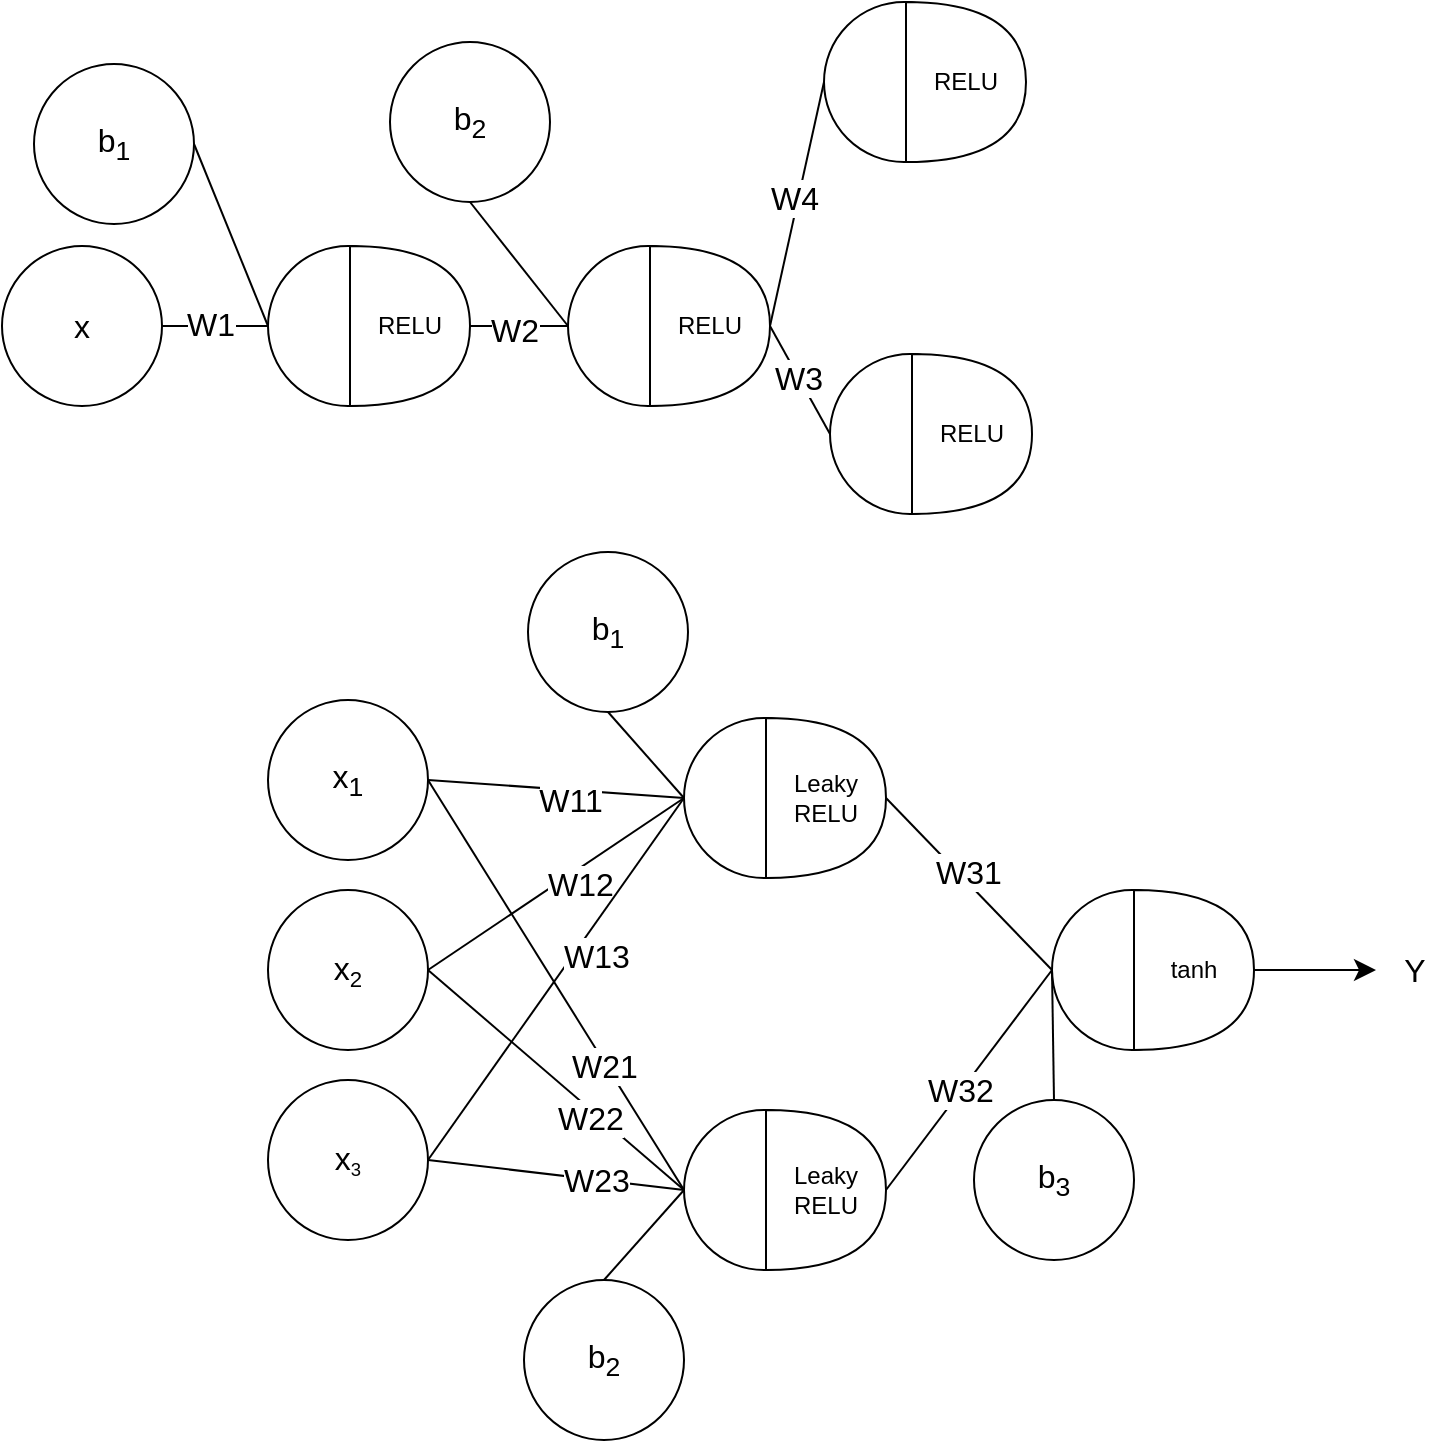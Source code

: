 <mxfile version="28.2.5">
  <diagram name="Page-1" id="1pAmYVb9hF-eDIAdQOnD">
    <mxGraphModel dx="1221" dy="2004" grid="0" gridSize="10" guides="1" tooltips="1" connect="1" arrows="1" fold="1" page="0" pageScale="1" pageWidth="850" pageHeight="1100" math="0" shadow="0">
      <root>
        <mxCell id="0" />
        <mxCell id="1" parent="0" />
        <mxCell id="8utM2XVJl7syz8fmWW9v-1" value="&lt;font style=&quot;font-size: 16px;&quot;&gt;x&lt;sub&gt;1&lt;/sub&gt;&lt;/font&gt;" style="ellipse;whiteSpace=wrap;html=1;aspect=fixed;" vertex="1" parent="1">
          <mxGeometry x="-524" y="-645" width="80" height="80" as="geometry" />
        </mxCell>
        <mxCell id="8utM2XVJl7syz8fmWW9v-2" value="&lt;font style=&quot;font-size: 16px;&quot;&gt;x&lt;/font&gt;&lt;font style=&quot;font-size: 13.333px;&quot;&gt;&lt;sub&gt;2&lt;/sub&gt;&lt;/font&gt;" style="ellipse;whiteSpace=wrap;html=1;aspect=fixed;" vertex="1" parent="1">
          <mxGeometry x="-524" y="-550" width="80" height="80" as="geometry" />
        </mxCell>
        <mxCell id="8utM2XVJl7syz8fmWW9v-3" value="&lt;font style=&quot;font-size: 16px;&quot;&gt;x&lt;/font&gt;&lt;font style=&quot;font-size: 11.111px;&quot;&gt;&lt;sub&gt;3&lt;/sub&gt;&lt;/font&gt;" style="ellipse;whiteSpace=wrap;html=1;aspect=fixed;" vertex="1" parent="1">
          <mxGeometry x="-524" y="-455" width="80" height="80" as="geometry" />
        </mxCell>
        <mxCell id="8utM2XVJl7syz8fmWW9v-4" value="" style="ellipse;whiteSpace=wrap;html=1;aspect=fixed;align=left;" vertex="1" parent="1">
          <mxGeometry x="-316" y="-636" width="80" height="80" as="geometry" />
        </mxCell>
        <mxCell id="8utM2XVJl7syz8fmWW9v-5" value="Leaky&lt;div&gt;RELU&lt;/div&gt;" style="shape=or;whiteSpace=wrap;html=1;" vertex="1" parent="1">
          <mxGeometry x="-275" y="-636" width="60" height="80" as="geometry" />
        </mxCell>
        <mxCell id="8utM2XVJl7syz8fmWW9v-6" value="" style="endArrow=none;html=1;rounded=0;fontSize=12;startSize=8;endSize=8;curved=1;exitX=1;exitY=0.5;exitDx=0;exitDy=0;entryX=0;entryY=0.5;entryDx=0;entryDy=0;" edge="1" parent="1" source="8utM2XVJl7syz8fmWW9v-1" target="8utM2XVJl7syz8fmWW9v-4">
          <mxGeometry width="50" height="50" relative="1" as="geometry">
            <mxPoint x="-365" y="-380" as="sourcePoint" />
            <mxPoint x="-315" y="-430" as="targetPoint" />
          </mxGeometry>
        </mxCell>
        <mxCell id="8utM2XVJl7syz8fmWW9v-9" value="&lt;font style=&quot;font-size: 16px;&quot;&gt;W11&lt;/font&gt;" style="edgeLabel;html=1;align=center;verticalAlign=middle;resizable=0;points=[];fontSize=12;" vertex="1" connectable="0" parent="8utM2XVJl7syz8fmWW9v-6">
          <mxGeometry x="-0.269" y="-2" relative="1" as="geometry">
            <mxPoint x="24" y="4" as="offset" />
          </mxGeometry>
        </mxCell>
        <mxCell id="8utM2XVJl7syz8fmWW9v-7" value="" style="endArrow=none;html=1;rounded=0;fontSize=12;startSize=8;endSize=8;curved=1;exitX=1;exitY=0.5;exitDx=0;exitDy=0;entryX=0;entryY=0.5;entryDx=0;entryDy=0;" edge="1" parent="1" source="8utM2XVJl7syz8fmWW9v-2" target="8utM2XVJl7syz8fmWW9v-4">
          <mxGeometry width="50" height="50" relative="1" as="geometry">
            <mxPoint x="-365" y="-380" as="sourcePoint" />
            <mxPoint x="-315" y="-430" as="targetPoint" />
          </mxGeometry>
        </mxCell>
        <mxCell id="8utM2XVJl7syz8fmWW9v-10" value="&lt;font style=&quot;font-size: 16px;&quot;&gt;W12&lt;/font&gt;" style="edgeLabel;html=1;align=center;verticalAlign=middle;resizable=0;points=[];fontSize=12;" vertex="1" connectable="0" parent="8utM2XVJl7syz8fmWW9v-7">
          <mxGeometry x="-0.302" y="-1" relative="1" as="geometry">
            <mxPoint x="30" y="-14" as="offset" />
          </mxGeometry>
        </mxCell>
        <mxCell id="8utM2XVJl7syz8fmWW9v-8" value="" style="endArrow=none;html=1;rounded=0;fontSize=12;startSize=8;endSize=8;curved=1;exitX=1;exitY=0.5;exitDx=0;exitDy=0;entryX=0;entryY=0.5;entryDx=0;entryDy=0;" edge="1" parent="1" source="8utM2XVJl7syz8fmWW9v-3" target="8utM2XVJl7syz8fmWW9v-4">
          <mxGeometry width="50" height="50" relative="1" as="geometry">
            <mxPoint x="-365" y="-380" as="sourcePoint" />
            <mxPoint x="-315" y="-430" as="targetPoint" />
          </mxGeometry>
        </mxCell>
        <mxCell id="8utM2XVJl7syz8fmWW9v-11" value="&lt;font style=&quot;font-size: 16px;&quot;&gt;W13&lt;/font&gt;" style="edgeLabel;html=1;align=center;verticalAlign=middle;resizable=0;points=[];fontSize=12;" vertex="1" connectable="0" parent="8utM2XVJl7syz8fmWW9v-8">
          <mxGeometry x="-0.233" relative="1" as="geometry">
            <mxPoint x="35" y="-33" as="offset" />
          </mxGeometry>
        </mxCell>
        <mxCell id="8utM2XVJl7syz8fmWW9v-12" value="" style="ellipse;whiteSpace=wrap;html=1;aspect=fixed;align=left;" vertex="1" parent="1">
          <mxGeometry x="-316" y="-440" width="80" height="80" as="geometry" />
        </mxCell>
        <mxCell id="8utM2XVJl7syz8fmWW9v-13" value="Leaky&lt;div&gt;RELU&lt;/div&gt;" style="shape=or;whiteSpace=wrap;html=1;" vertex="1" parent="1">
          <mxGeometry x="-275" y="-440" width="60" height="80" as="geometry" />
        </mxCell>
        <mxCell id="8utM2XVJl7syz8fmWW9v-14" value="" style="endArrow=none;html=1;rounded=0;fontSize=12;startSize=8;endSize=8;curved=1;exitX=1;exitY=0.5;exitDx=0;exitDy=0;entryX=0;entryY=0.5;entryDx=0;entryDy=0;" edge="1" parent="1" source="8utM2XVJl7syz8fmWW9v-1" target="8utM2XVJl7syz8fmWW9v-12">
          <mxGeometry width="50" height="50" relative="1" as="geometry">
            <mxPoint x="-343" y="-389" as="sourcePoint" />
            <mxPoint x="-293" y="-439" as="targetPoint" />
          </mxGeometry>
        </mxCell>
        <mxCell id="8utM2XVJl7syz8fmWW9v-15" value="&lt;font style=&quot;font-size: 16px;&quot;&gt;W21&lt;/font&gt;" style="edgeLabel;html=1;align=center;verticalAlign=middle;resizable=0;points=[];fontSize=12;" vertex="1" connectable="0" parent="8utM2XVJl7syz8fmWW9v-14">
          <mxGeometry x="0.39" y="-1" relative="1" as="geometry">
            <mxPoint as="offset" />
          </mxGeometry>
        </mxCell>
        <mxCell id="8utM2XVJl7syz8fmWW9v-16" value="" style="endArrow=none;html=1;rounded=0;fontSize=12;startSize=8;endSize=8;curved=1;exitX=1;exitY=0.5;exitDx=0;exitDy=0;entryX=0;entryY=0.5;entryDx=0;entryDy=0;" edge="1" parent="1" source="8utM2XVJl7syz8fmWW9v-2" target="8utM2XVJl7syz8fmWW9v-12">
          <mxGeometry width="50" height="50" relative="1" as="geometry">
            <mxPoint x="-343" y="-392" as="sourcePoint" />
            <mxPoint x="-293" y="-442" as="targetPoint" />
          </mxGeometry>
        </mxCell>
        <mxCell id="8utM2XVJl7syz8fmWW9v-17" value="&lt;font style=&quot;font-size: 16px;&quot;&gt;W22&lt;/font&gt;" style="edgeLabel;html=1;align=center;verticalAlign=middle;resizable=0;points=[];fontSize=12;" vertex="1" connectable="0" parent="8utM2XVJl7syz8fmWW9v-16">
          <mxGeometry x="0.299" y="-3" relative="1" as="geometry">
            <mxPoint as="offset" />
          </mxGeometry>
        </mxCell>
        <mxCell id="8utM2XVJl7syz8fmWW9v-18" value="" style="endArrow=none;html=1;rounded=0;fontSize=12;startSize=8;endSize=8;curved=1;exitX=1;exitY=0.5;exitDx=0;exitDy=0;entryX=0;entryY=0.5;entryDx=0;entryDy=0;" edge="1" parent="1" source="8utM2XVJl7syz8fmWW9v-3" target="8utM2XVJl7syz8fmWW9v-12">
          <mxGeometry width="50" height="50" relative="1" as="geometry">
            <mxPoint x="-343" y="-395" as="sourcePoint" />
            <mxPoint x="-293" y="-445" as="targetPoint" />
          </mxGeometry>
        </mxCell>
        <mxCell id="8utM2XVJl7syz8fmWW9v-19" value="&lt;font style=&quot;font-size: 16px;&quot;&gt;W23&lt;/font&gt;" style="edgeLabel;html=1;align=center;verticalAlign=middle;resizable=0;points=[];fontSize=12;" vertex="1" connectable="0" parent="8utM2XVJl7syz8fmWW9v-18">
          <mxGeometry x="0.313" relative="1" as="geometry">
            <mxPoint as="offset" />
          </mxGeometry>
        </mxCell>
        <mxCell id="8utM2XVJl7syz8fmWW9v-21" value="" style="ellipse;whiteSpace=wrap;html=1;aspect=fixed;align=left;" vertex="1" parent="1">
          <mxGeometry x="-132" y="-550" width="80" height="80" as="geometry" />
        </mxCell>
        <mxCell id="8utM2XVJl7syz8fmWW9v-22" value="tanh" style="shape=or;whiteSpace=wrap;html=1;" vertex="1" parent="1">
          <mxGeometry x="-91" y="-550" width="60" height="80" as="geometry" />
        </mxCell>
        <mxCell id="8utM2XVJl7syz8fmWW9v-23" value="" style="endArrow=none;html=1;rounded=0;fontSize=12;startSize=8;endSize=8;curved=1;exitX=1;exitY=0.5;exitDx=0;exitDy=0;exitPerimeter=0;entryX=0;entryY=0.5;entryDx=0;entryDy=0;" edge="1" parent="1" source="8utM2XVJl7syz8fmWW9v-5" target="8utM2XVJl7syz8fmWW9v-21">
          <mxGeometry width="50" height="50" relative="1" as="geometry">
            <mxPoint x="-113" y="-460" as="sourcePoint" />
            <mxPoint x="-63" y="-510" as="targetPoint" />
          </mxGeometry>
        </mxCell>
        <mxCell id="8utM2XVJl7syz8fmWW9v-24" value="&lt;font style=&quot;font-size: 16px;&quot;&gt;W31&lt;/font&gt;" style="edgeLabel;html=1;align=center;verticalAlign=middle;resizable=0;points=[];fontSize=12;" vertex="1" connectable="0" parent="8utM2XVJl7syz8fmWW9v-23">
          <mxGeometry x="-0.078" y="4" relative="1" as="geometry">
            <mxPoint as="offset" />
          </mxGeometry>
        </mxCell>
        <mxCell id="8utM2XVJl7syz8fmWW9v-25" value="" style="endArrow=none;html=1;rounded=0;fontSize=12;startSize=8;endSize=8;curved=1;exitX=1;exitY=0.5;exitDx=0;exitDy=0;exitPerimeter=0;entryX=0;entryY=0.5;entryDx=0;entryDy=0;" edge="1" parent="1" source="8utM2XVJl7syz8fmWW9v-13" target="8utM2XVJl7syz8fmWW9v-21">
          <mxGeometry width="50" height="50" relative="1" as="geometry">
            <mxPoint x="-177" y="-463" as="sourcePoint" />
            <mxPoint x="-127" y="-513" as="targetPoint" />
          </mxGeometry>
        </mxCell>
        <mxCell id="8utM2XVJl7syz8fmWW9v-26" value="&lt;font style=&quot;font-size: 16px;&quot;&gt;W32&lt;/font&gt;" style="edgeLabel;html=1;align=center;verticalAlign=middle;resizable=0;points=[];fontSize=12;" vertex="1" connectable="0" parent="8utM2XVJl7syz8fmWW9v-25">
          <mxGeometry x="-0.077" relative="1" as="geometry">
            <mxPoint x="-1" as="offset" />
          </mxGeometry>
        </mxCell>
        <mxCell id="8utM2XVJl7syz8fmWW9v-27" value="" style="endArrow=classic;html=1;rounded=0;fontSize=12;startSize=8;endSize=8;curved=1;exitX=1;exitY=0.5;exitDx=0;exitDy=0;exitPerimeter=0;" edge="1" parent="1" source="8utM2XVJl7syz8fmWW9v-22">
          <mxGeometry width="50" height="50" relative="1" as="geometry">
            <mxPoint x="-177" y="-466" as="sourcePoint" />
            <mxPoint x="30" y="-510" as="targetPoint" />
          </mxGeometry>
        </mxCell>
        <mxCell id="8utM2XVJl7syz8fmWW9v-28" value="Y" style="text;html=1;align=center;verticalAlign=middle;resizable=0;points=[];autosize=1;strokeColor=none;fillColor=none;fontSize=16;" vertex="1" parent="1">
          <mxGeometry x="34" y="-525.5" width="29" height="31" as="geometry" />
        </mxCell>
        <mxCell id="8utM2XVJl7syz8fmWW9v-29" value="&lt;span style=&quot;font-size: 16px;&quot;&gt;x&lt;/span&gt;" style="ellipse;whiteSpace=wrap;html=1;aspect=fixed;" vertex="1" parent="1">
          <mxGeometry x="-657" y="-872" width="80" height="80" as="geometry" />
        </mxCell>
        <mxCell id="8utM2XVJl7syz8fmWW9v-30" value="" style="ellipse;whiteSpace=wrap;html=1;aspect=fixed;align=left;" vertex="1" parent="1">
          <mxGeometry x="-524" y="-872" width="80" height="80" as="geometry" />
        </mxCell>
        <mxCell id="8utM2XVJl7syz8fmWW9v-31" value="RELU" style="shape=or;whiteSpace=wrap;html=1;" vertex="1" parent="1">
          <mxGeometry x="-483" y="-872" width="60" height="80" as="geometry" />
        </mxCell>
        <mxCell id="8utM2XVJl7syz8fmWW9v-32" value="&lt;font style=&quot;&quot;&gt;&lt;sub style=&quot;&quot;&gt;&lt;span style=&quot;font-size: 16px;&quot;&gt;b&lt;sub&gt;1&lt;/sub&gt;&lt;/span&gt;&lt;/sub&gt;&lt;/font&gt;" style="ellipse;whiteSpace=wrap;html=1;aspect=fixed;" vertex="1" parent="1">
          <mxGeometry x="-394" y="-719" width="80" height="80" as="geometry" />
        </mxCell>
        <mxCell id="8utM2XVJl7syz8fmWW9v-33" value="" style="endArrow=none;html=1;rounded=0;fontSize=12;startSize=8;endSize=8;curved=1;entryX=0.5;entryY=1;entryDx=0;entryDy=0;exitX=0;exitY=0.5;exitDx=0;exitDy=0;" edge="1" parent="1" source="8utM2XVJl7syz8fmWW9v-4" target="8utM2XVJl7syz8fmWW9v-32">
          <mxGeometry width="50" height="50" relative="1" as="geometry">
            <mxPoint x="-358" y="-547" as="sourcePoint" />
            <mxPoint x="-308" y="-597" as="targetPoint" />
          </mxGeometry>
        </mxCell>
        <mxCell id="8utM2XVJl7syz8fmWW9v-34" value="&lt;font style=&quot;&quot;&gt;&lt;sub style=&quot;&quot;&gt;&lt;span style=&quot;font-size: 16px;&quot;&gt;b&lt;sub&gt;2&lt;/sub&gt;&lt;/span&gt;&lt;/sub&gt;&lt;/font&gt;" style="ellipse;whiteSpace=wrap;html=1;aspect=fixed;" vertex="1" parent="1">
          <mxGeometry x="-396" y="-355" width="80" height="80" as="geometry" />
        </mxCell>
        <mxCell id="8utM2XVJl7syz8fmWW9v-35" value="" style="endArrow=none;html=1;rounded=0;fontSize=12;startSize=8;endSize=8;curved=1;exitX=0.5;exitY=0;exitDx=0;exitDy=0;entryX=0;entryY=0.5;entryDx=0;entryDy=0;" edge="1" parent="1" source="8utM2XVJl7syz8fmWW9v-34" target="8utM2XVJl7syz8fmWW9v-12">
          <mxGeometry width="50" height="50" relative="1" as="geometry">
            <mxPoint x="-358" y="-547" as="sourcePoint" />
            <mxPoint x="-308" y="-597" as="targetPoint" />
          </mxGeometry>
        </mxCell>
        <mxCell id="8utM2XVJl7syz8fmWW9v-36" value="&lt;font style=&quot;&quot;&gt;&lt;sub style=&quot;&quot;&gt;&lt;span style=&quot;font-size: 16px;&quot;&gt;b&lt;sub&gt;3&lt;/sub&gt;&lt;/span&gt;&lt;/sub&gt;&lt;/font&gt;" style="ellipse;whiteSpace=wrap;html=1;aspect=fixed;" vertex="1" parent="1">
          <mxGeometry x="-171" y="-445" width="80" height="80" as="geometry" />
        </mxCell>
        <mxCell id="8utM2XVJl7syz8fmWW9v-37" value="" style="endArrow=none;html=1;rounded=0;fontSize=12;startSize=8;endSize=8;curved=1;exitX=0.5;exitY=0;exitDx=0;exitDy=0;entryX=0;entryY=0.5;entryDx=0;entryDy=0;" edge="1" parent="1" source="8utM2XVJl7syz8fmWW9v-36" target="8utM2XVJl7syz8fmWW9v-21">
          <mxGeometry width="50" height="50" relative="1" as="geometry">
            <mxPoint x="-261" y="-541" as="sourcePoint" />
            <mxPoint x="-211" y="-591" as="targetPoint" />
          </mxGeometry>
        </mxCell>
        <mxCell id="8utM2XVJl7syz8fmWW9v-38" value="" style="endArrow=none;html=1;rounded=0;fontSize=12;startSize=8;endSize=8;curved=1;exitX=1;exitY=0.5;exitDx=0;exitDy=0;entryX=0;entryY=0.5;entryDx=0;entryDy=0;" edge="1" parent="1" source="8utM2XVJl7syz8fmWW9v-29" target="8utM2XVJl7syz8fmWW9v-30">
          <mxGeometry width="50" height="50" relative="1" as="geometry">
            <mxPoint x="-476" y="-709" as="sourcePoint" />
            <mxPoint x="-426" y="-759" as="targetPoint" />
          </mxGeometry>
        </mxCell>
        <mxCell id="8utM2XVJl7syz8fmWW9v-44" value="&lt;font style=&quot;font-size: 16px;&quot;&gt;W1&lt;/font&gt;" style="edgeLabel;html=1;align=center;verticalAlign=middle;resizable=0;points=[];fontSize=12;" vertex="1" connectable="0" parent="8utM2XVJl7syz8fmWW9v-38">
          <mxGeometry x="-0.094" y="1" relative="1" as="geometry">
            <mxPoint as="offset" />
          </mxGeometry>
        </mxCell>
        <mxCell id="8utM2XVJl7syz8fmWW9v-39" value="&lt;font style=&quot;font-size: 16px;&quot;&gt;b&lt;sub&gt;1&lt;/sub&gt;&lt;/font&gt;" style="ellipse;whiteSpace=wrap;html=1;aspect=fixed;" vertex="1" parent="1">
          <mxGeometry x="-641" y="-963" width="80" height="80" as="geometry" />
        </mxCell>
        <mxCell id="8utM2XVJl7syz8fmWW9v-40" value="" style="endArrow=none;html=1;rounded=0;fontSize=12;startSize=8;endSize=8;curved=1;exitX=1;exitY=0.5;exitDx=0;exitDy=0;entryX=0;entryY=0.5;entryDx=0;entryDy=0;" edge="1" parent="1" source="8utM2XVJl7syz8fmWW9v-39" target="8utM2XVJl7syz8fmWW9v-30">
          <mxGeometry width="50" height="50" relative="1" as="geometry">
            <mxPoint x="-476" y="-709" as="sourcePoint" />
            <mxPoint x="-426" y="-759" as="targetPoint" />
          </mxGeometry>
        </mxCell>
        <mxCell id="8utM2XVJl7syz8fmWW9v-41" value="" style="endArrow=none;html=1;rounded=0;fontSize=12;startSize=8;endSize=8;curved=1;exitX=1;exitY=0.5;exitDx=0;exitDy=0;exitPerimeter=0;entryX=0;entryY=0.5;entryDx=0;entryDy=0;" edge="1" parent="1" source="8utM2XVJl7syz8fmWW9v-31" target="8utM2XVJl7syz8fmWW9v-42">
          <mxGeometry width="50" height="50" relative="1" as="geometry">
            <mxPoint x="-389" y="-723" as="sourcePoint" />
            <mxPoint x="-364" y="-830" as="targetPoint" />
          </mxGeometry>
        </mxCell>
        <mxCell id="8utM2XVJl7syz8fmWW9v-45" value="&lt;font style=&quot;font-size: 16px;&quot;&gt;W2&lt;/font&gt;" style="edgeLabel;html=1;align=center;verticalAlign=middle;resizable=0;points=[];fontSize=12;" vertex="1" connectable="0" parent="8utM2XVJl7syz8fmWW9v-41">
          <mxGeometry x="-0.102" y="-2" relative="1" as="geometry">
            <mxPoint as="offset" />
          </mxGeometry>
        </mxCell>
        <mxCell id="8utM2XVJl7syz8fmWW9v-42" value="" style="ellipse;whiteSpace=wrap;html=1;aspect=fixed;align=left;" vertex="1" parent="1">
          <mxGeometry x="-374" y="-872" width="80" height="80" as="geometry" />
        </mxCell>
        <mxCell id="8utM2XVJl7syz8fmWW9v-43" value="RELU" style="shape=or;whiteSpace=wrap;html=1;" vertex="1" parent="1">
          <mxGeometry x="-333" y="-872" width="60" height="80" as="geometry" />
        </mxCell>
        <mxCell id="8utM2XVJl7syz8fmWW9v-46" value="&lt;font style=&quot;font-size: 16px;&quot;&gt;b&lt;sub&gt;2&lt;/sub&gt;&lt;/font&gt;" style="ellipse;whiteSpace=wrap;html=1;aspect=fixed;" vertex="1" parent="1">
          <mxGeometry x="-463" y="-974" width="80" height="80" as="geometry" />
        </mxCell>
        <mxCell id="8utM2XVJl7syz8fmWW9v-47" value="" style="endArrow=none;html=1;rounded=0;fontSize=12;startSize=8;endSize=8;curved=1;entryX=0.5;entryY=1;entryDx=0;entryDy=0;exitX=0;exitY=0.5;exitDx=0;exitDy=0;" edge="1" parent="1" source="8utM2XVJl7syz8fmWW9v-42" target="8utM2XVJl7syz8fmWW9v-46">
          <mxGeometry width="50" height="50" relative="1" as="geometry">
            <mxPoint x="-436" y="-733" as="sourcePoint" />
            <mxPoint x="-386" y="-783" as="targetPoint" />
          </mxGeometry>
        </mxCell>
        <mxCell id="8utM2XVJl7syz8fmWW9v-48" value="" style="ellipse;whiteSpace=wrap;html=1;aspect=fixed;align=left;" vertex="1" parent="1">
          <mxGeometry x="-246" y="-994" width="80" height="80" as="geometry" />
        </mxCell>
        <mxCell id="8utM2XVJl7syz8fmWW9v-49" value="RELU" style="shape=or;whiteSpace=wrap;html=1;" vertex="1" parent="1">
          <mxGeometry x="-205" y="-994" width="60" height="80" as="geometry" />
        </mxCell>
        <mxCell id="8utM2XVJl7syz8fmWW9v-50" value="" style="endArrow=none;html=1;rounded=0;fontSize=12;startSize=8;endSize=8;curved=1;exitX=1;exitY=0.5;exitDx=0;exitDy=0;exitPerimeter=0;entryX=0;entryY=0.5;entryDx=0;entryDy=0;" edge="1" parent="1" source="8utM2XVJl7syz8fmWW9v-43" target="8utM2XVJl7syz8fmWW9v-48">
          <mxGeometry width="50" height="50" relative="1" as="geometry">
            <mxPoint x="-262" y="-807" as="sourcePoint" />
            <mxPoint x="-212" y="-857" as="targetPoint" />
          </mxGeometry>
        </mxCell>
        <mxCell id="8utM2XVJl7syz8fmWW9v-51" value="&lt;font style=&quot;font-size: 16px;&quot;&gt;W4&lt;/font&gt;" style="edgeLabel;html=1;align=center;verticalAlign=middle;resizable=0;points=[];fontSize=12;" vertex="1" connectable="0" parent="8utM2XVJl7syz8fmWW9v-50">
          <mxGeometry x="0.042" y="2" relative="1" as="geometry">
            <mxPoint as="offset" />
          </mxGeometry>
        </mxCell>
        <mxCell id="8utM2XVJl7syz8fmWW9v-52" value="" style="ellipse;whiteSpace=wrap;html=1;aspect=fixed;align=left;" vertex="1" parent="1">
          <mxGeometry x="-243" y="-818" width="80" height="80" as="geometry" />
        </mxCell>
        <mxCell id="8utM2XVJl7syz8fmWW9v-53" value="RELU" style="shape=or;whiteSpace=wrap;html=1;" vertex="1" parent="1">
          <mxGeometry x="-202" y="-818" width="60" height="80" as="geometry" />
        </mxCell>
        <mxCell id="8utM2XVJl7syz8fmWW9v-54" value="" style="endArrow=none;html=1;rounded=0;fontSize=12;startSize=8;endSize=8;curved=1;exitX=1;exitY=0.5;exitDx=0;exitDy=0;exitPerimeter=0;entryX=0;entryY=0.5;entryDx=0;entryDy=0;" edge="1" parent="1" source="8utM2XVJl7syz8fmWW9v-43" target="8utM2XVJl7syz8fmWW9v-52">
          <mxGeometry width="50" height="50" relative="1" as="geometry">
            <mxPoint x="-262" y="-810" as="sourcePoint" />
            <mxPoint x="-212" y="-860" as="targetPoint" />
          </mxGeometry>
        </mxCell>
        <mxCell id="8utM2XVJl7syz8fmWW9v-55" value="&lt;font style=&quot;font-size: 16px;&quot;&gt;W3&lt;/font&gt;" style="edgeLabel;html=1;align=center;verticalAlign=middle;resizable=0;points=[];fontSize=12;" vertex="1" connectable="0" parent="8utM2XVJl7syz8fmWW9v-54">
          <mxGeometry x="-0.044" relative="1" as="geometry">
            <mxPoint x="-1" as="offset" />
          </mxGeometry>
        </mxCell>
      </root>
    </mxGraphModel>
  </diagram>
</mxfile>
